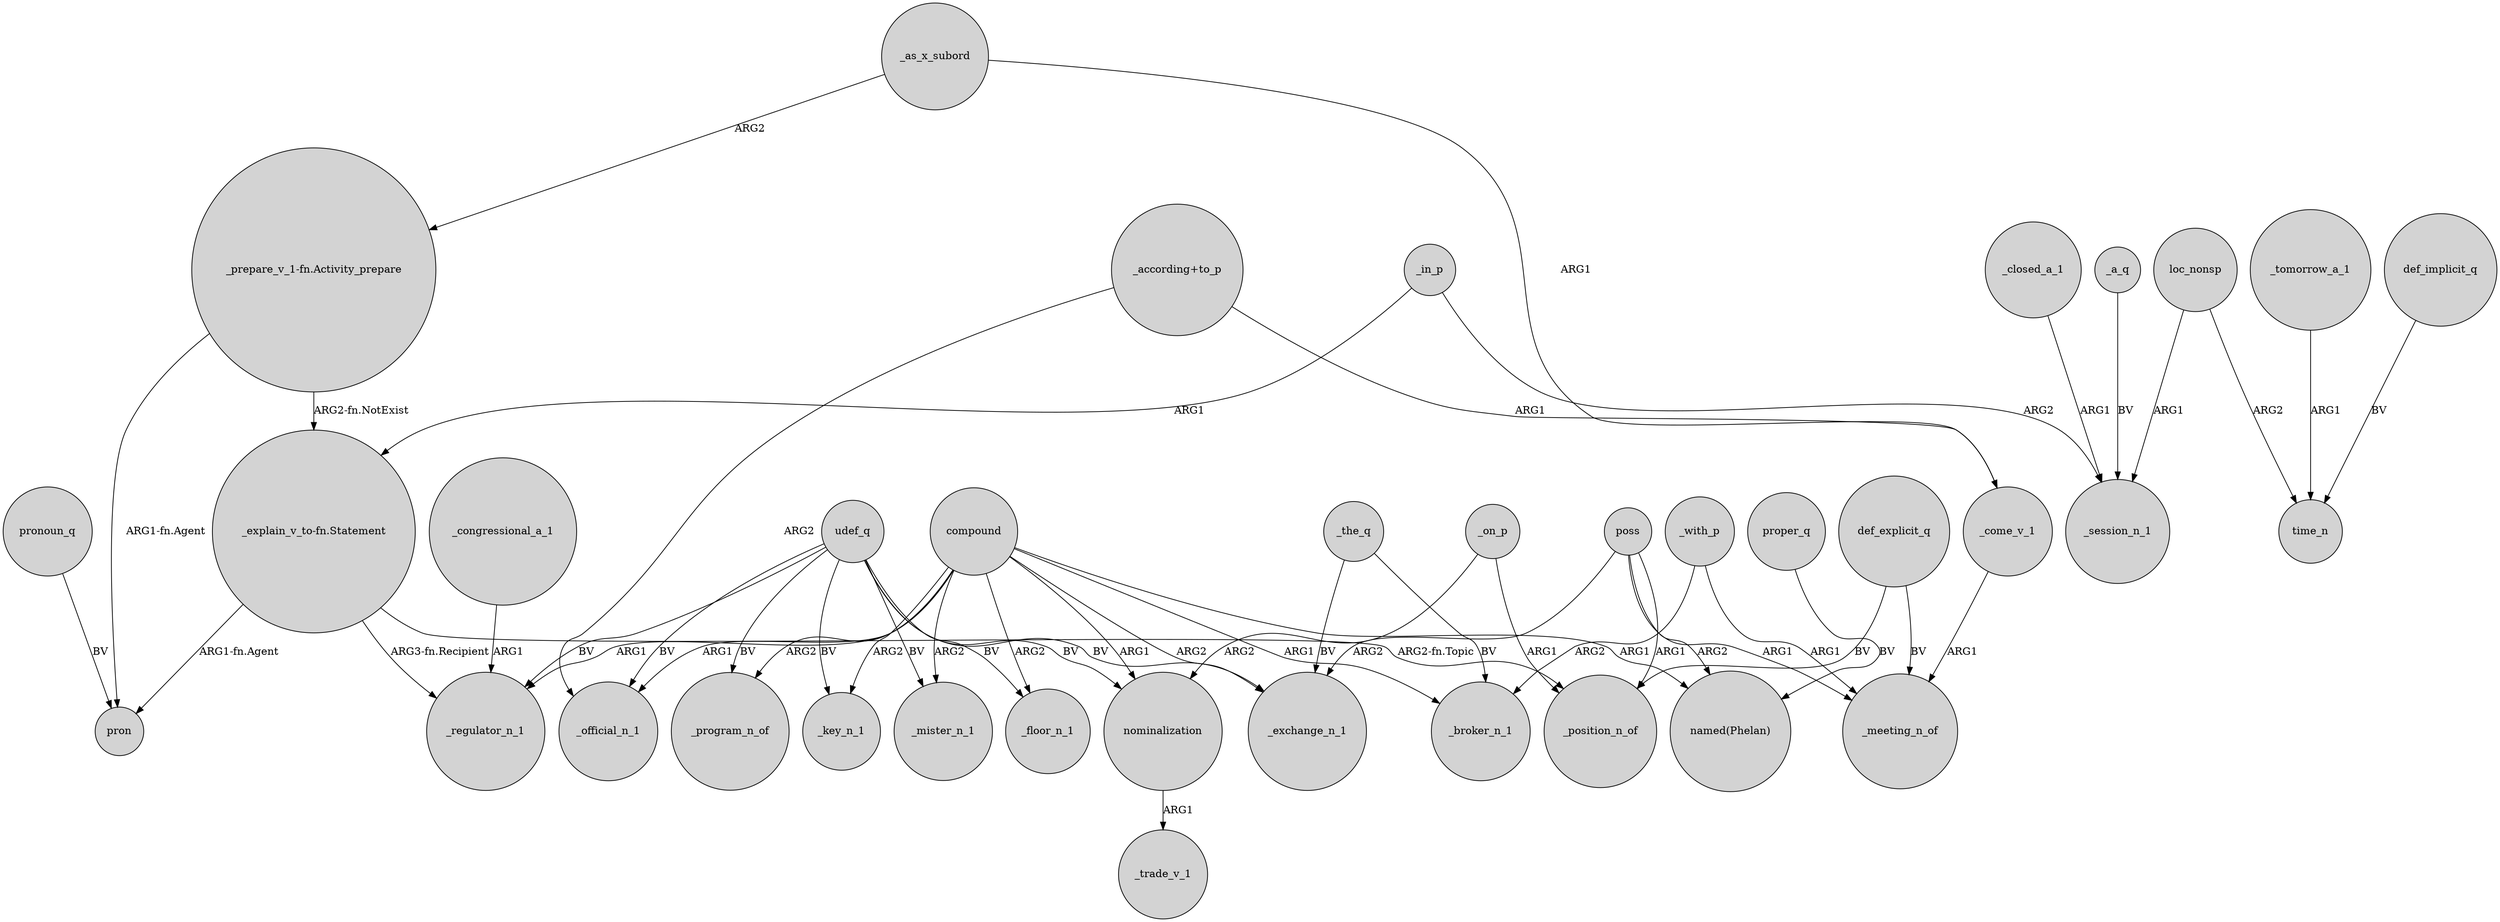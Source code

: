 digraph {
	node [shape=circle style=filled]
	compound -> _program_n_of [label=ARG2]
	compound -> _key_n_1 [label=ARG2]
	"_explain_v_to-fn.Statement" -> pron [label="ARG1-fn.Agent"]
	_tomorrow_a_1 -> time_n [label=ARG1]
	udef_q -> _key_n_1 [label=BV]
	def_explicit_q -> _meeting_n_of [label=BV]
	"_explain_v_to-fn.Statement" -> _regulator_n_1 [label="ARG3-fn.Recipient"]
	compound -> _floor_n_1 [label=ARG2]
	_on_p -> nominalization [label=ARG2]
	compound -> _mister_n_1 [label=ARG2]
	_come_v_1 -> _meeting_n_of [label=ARG1]
	udef_q -> _mister_n_1 [label=BV]
	udef_q -> _program_n_of [label=BV]
	_as_x_subord -> "_prepare_v_1-fn.Activity_prepare" [label=ARG2]
	nominalization -> _trade_v_1 [label=ARG1]
	_in_p -> "_explain_v_to-fn.Statement" [label=ARG1]
	def_explicit_q -> _position_n_of [label=BV]
	compound -> _exchange_n_1 [label=ARG2]
	loc_nonsp -> time_n [label=ARG2]
	"_prepare_v_1-fn.Activity_prepare" -> pron [label="ARG1-fn.Agent"]
	poss -> "named(Phelan)" [label=ARG2]
	pronoun_q -> pron [label=BV]
	_with_p -> _broker_n_1 [label=ARG2]
	compound -> _broker_n_1 [label=ARG1]
	udef_q -> _official_n_1 [label=BV]
	_with_p -> _meeting_n_of [label=ARG1]
	_as_x_subord -> _come_v_1 [label=ARG1]
	loc_nonsp -> _session_n_1 [label=ARG1]
	"_according+to_p" -> _official_n_1 [label=ARG2]
	_closed_a_1 -> _session_n_1 [label=ARG1]
	_congressional_a_1 -> _regulator_n_1 [label=ARG1]
	compound -> "named(Phelan)" [label=ARG1]
	_in_p -> _session_n_1 [label=ARG2]
	udef_q -> _floor_n_1 [label=BV]
	"_prepare_v_1-fn.Activity_prepare" -> "_explain_v_to-fn.Statement" [label="ARG2-fn.NotExist"]
	poss -> _exchange_n_1 [label=ARG2]
	udef_q -> nominalization [label=BV]
	_a_q -> _session_n_1 [label=BV]
	_the_q -> _exchange_n_1 [label=BV]
	"_according+to_p" -> _come_v_1 [label=ARG1]
	compound -> _official_n_1 [label=ARG1]
	poss -> _position_n_of [label=ARG1]
	proper_q -> "named(Phelan)" [label=BV]
	poss -> _meeting_n_of [label=ARG1]
	compound -> _regulator_n_1 [label=ARG1]
	udef_q -> _exchange_n_1 [label=BV]
	"_explain_v_to-fn.Statement" -> _position_n_of [label="ARG2-fn.Topic"]
	udef_q -> _regulator_n_1 [label=BV]
	compound -> nominalization [label=ARG1]
	_on_p -> _position_n_of [label=ARG1]
	_the_q -> _broker_n_1 [label=BV]
	def_implicit_q -> time_n [label=BV]
}
